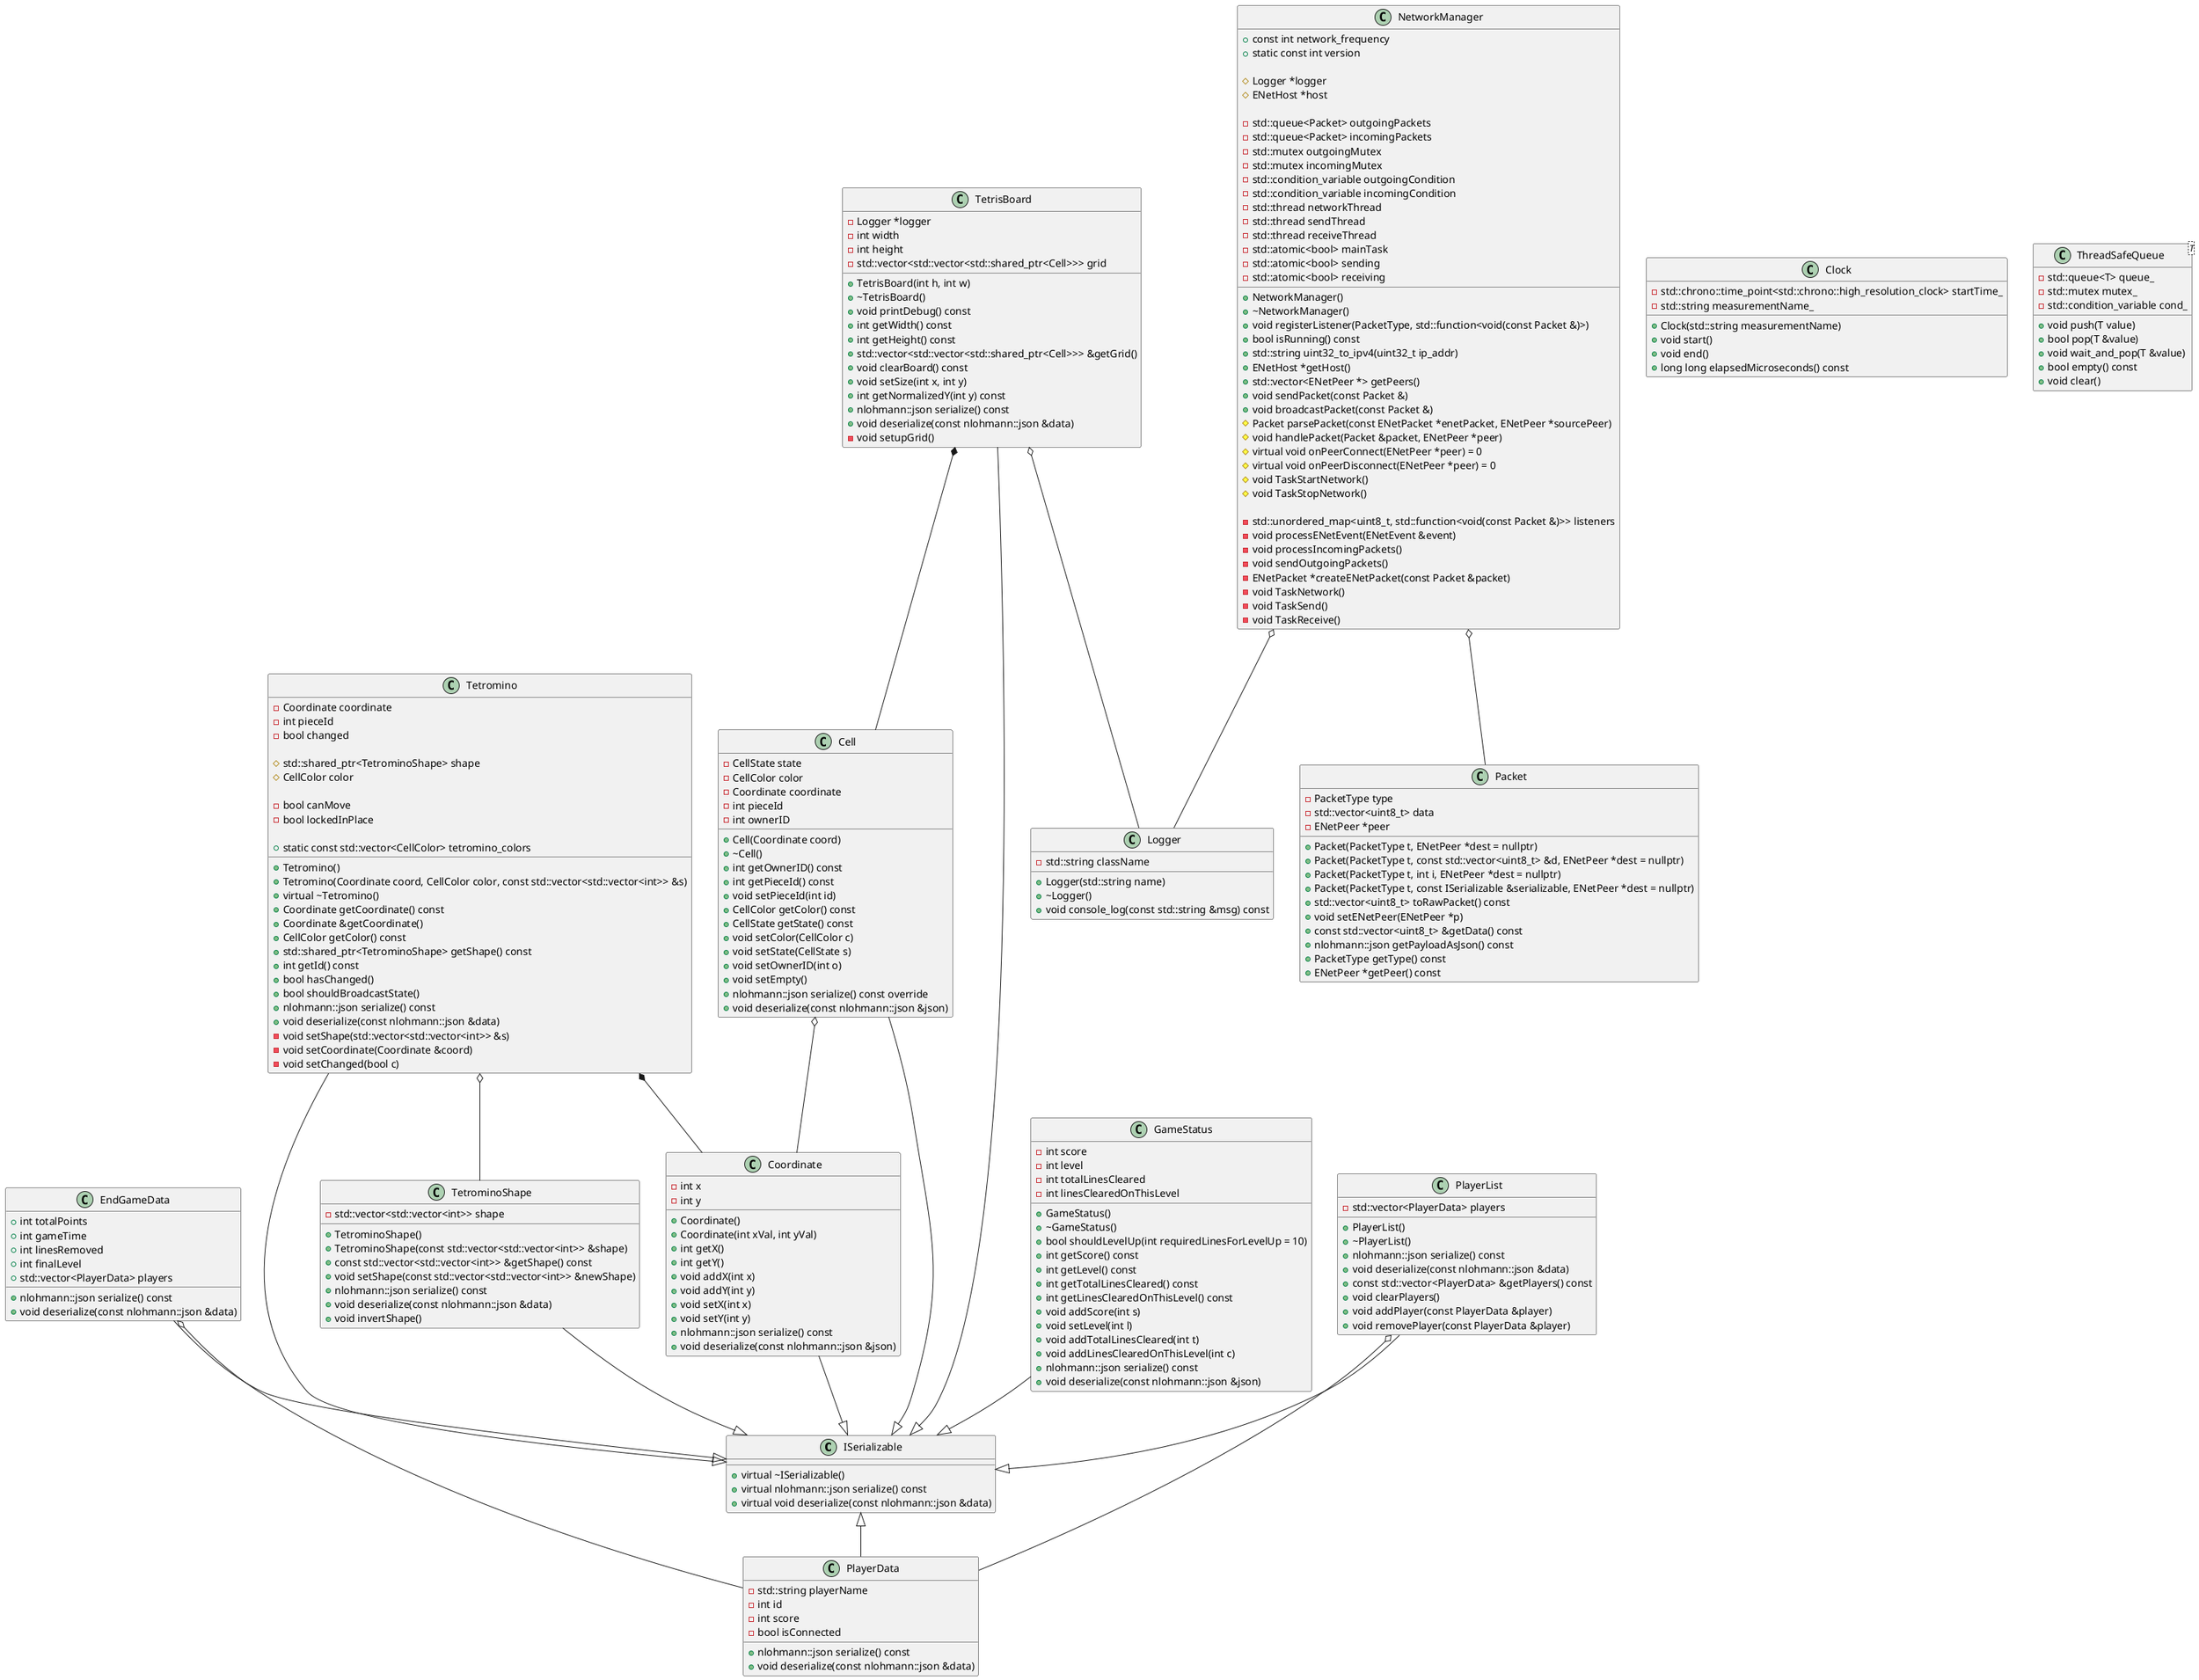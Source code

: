 @startuml

class ISerializable {
    +virtual ~ISerializable()
    +virtual nlohmann::json serialize() const
    +virtual void deserialize(const nlohmann::json &data)
}

' class nlohmann::json {
    
' }

class Cell {

    -CellState state
    -CellColor color
    -Coordinate coordinate
    -int pieceId
    -int ownerID

    +Cell(Coordinate coord)
    +~Cell()
    +int getOwnerID() const
    +int getPieceId() const
    +void setPieceId(int id)
    +CellColor getColor() const
    +CellState getState() const
    +void setColor(CellColor c)
    +void setState(CellState s)
    +void setOwnerID(int o)
    +void setEmpty()
    +nlohmann::json serialize() const override
    +void deserialize(const nlohmann::json &json)
}

Cell --|> ISerializable 
Cell o-- Coordinate

class Clock {
    + Clock(std::string measurementName)
    + void start()
    + void end()
    + long long elapsedMicroseconds() const

    - std::chrono::time_point<std::chrono::high_resolution_clock> startTime_
    - std::string measurementName_
}

class Coordinate {
    + Coordinate()
    + Coordinate(int xVal, int yVal)
    + int getX()
    + int getY()
    + void addX(int x)
    + void addY(int y)
    + void setX(int x)
    + void setY(int y)
    + nlohmann::json serialize() const
    + void deserialize(const nlohmann::json &json)

    - int x
    - int y
}

Coordinate --|> ISerializable
' Coordinate ..> nlohmann::json

class EndGameData {
    + int totalPoints
    + int gameTime
    + int linesRemoved
    + int finalLevel
    + std::vector<PlayerData> players
    + nlohmann::json serialize() const
    + void deserialize(const nlohmann::json &data)
}

EndGameData --|> ISerializable 
EndGameData o-- PlayerData
' EndGameData ..> nlohmann::json

class GameStatus {
    + GameStatus()
    + ~GameStatus()
    + bool shouldLevelUp(int requiredLinesForLevelUp = 10)
    + int getScore() const
    + int getLevel() const
    + int getTotalLinesCleared() const
    + int getLinesClearedOnThisLevel() const
    + void addScore(int s)
    + void setLevel(int l)
    + void addTotalLinesCleared(int t)
    + void addLinesClearedOnThisLevel(int c)
    + nlohmann::json serialize() const
    + void deserialize(const nlohmann::json &json)

    - int score
    - int level
    - int totalLinesCleared
    - int linesClearedOnThisLevel
}

GameStatus --|> ISerializable
' GameStatus ..> nlohmann::json


class Logger {
    + Logger(std::string name)
    + ~Logger()
    + void console_log(const std::string &msg) const
    - std::string className
}

class NetworkManager {
    + const int network_frequency
    + static const int version
    + NetworkManager()
    + ~NetworkManager()
    + void registerListener(PacketType, std::function<void(const Packet &)>)
    + bool isRunning() const
    + std::string uint32_to_ipv4(uint32_t ip_addr)
    + ENetHost *getHost()
    + std::vector<ENetPeer *> getPeers()
    + void sendPacket(const Packet &)
    + void broadcastPacket(const Packet &)

    # Logger *logger
    # ENetHost *host
    # Packet parsePacket(const ENetPacket *enetPacket, ENetPeer *sourcePeer)
    # void handlePacket(Packet &packet, ENetPeer *peer)
    # virtual void onPeerConnect(ENetPeer *peer) = 0
    # virtual void onPeerDisconnect(ENetPeer *peer) = 0
    # void TaskStartNetwork()
    # void TaskStopNetwork()

    - std::unordered_map<uint8_t, std::function<void(const Packet &)>> listeners
    - std::queue<Packet> outgoingPackets
    - std::queue<Packet> incomingPackets
    - std::mutex outgoingMutex
    - std::mutex incomingMutex
    - std::condition_variable outgoingCondition
    - std::condition_variable incomingCondition
    - std::thread networkThread
    - std::thread sendThread
    - std::thread receiveThread
    - std::atomic<bool> mainTask
    - std::atomic<bool> sending
    - std::atomic<bool> receiving

    - void processENetEvent(ENetEvent &event)
    - void processIncomingPackets()
    - void sendOutgoingPackets()
    - ENetPacket *createENetPacket(const Packet &packet)
    - void TaskNetwork()
    - void TaskSend()
    - void TaskReceive()
}

NetworkManager o-- Logger
NetworkManager o-- Packet
' NetworkManager ..> nlohmann::json

class Packet {
    + Packet(PacketType t, ENetPeer *dest = nullptr)
    + Packet(PacketType t, const std::vector<uint8_t> &d, ENetPeer *dest = nullptr)
    + Packet(PacketType t, int i, ENetPeer *dest = nullptr)
    + Packet(PacketType t, const ISerializable &serializable, ENetPeer *dest = nullptr)
    + std::vector<uint8_t> toRawPacket() const
    + void setENetPeer(ENetPeer *p)
    + const std::vector<uint8_t> &getData() const
    + nlohmann::json getPayloadAsJson() const
    + PacketType getType() const
    + ENetPeer *getPeer() const

    - PacketType type
    - std::vector<uint8_t> data
    - ENetPeer *peer
}

' Packet ..> nlohmann::json

class PlayerData extends ISerializable {
    + nlohmann::json serialize() const
    + void deserialize(const nlohmann::json &data)

    - std::string playerName
    - int id
    - int score
    - bool isConnected
}

class PlayerList {
    + PlayerList()
    + ~PlayerList()
    + nlohmann::json serialize() const
    + void deserialize(const nlohmann::json &data)
    + const std::vector<PlayerData> &getPlayers() const
    + void clearPlayers()
    + void addPlayer(const PlayerData &player)
    + void removePlayer(const PlayerData &player)

    - std::vector<PlayerData> players
}

PlayerList --|> ISerializable
PlayerList o-- PlayerData

class TetrisBoard {
    + TetrisBoard(int h, int w)
    + ~TetrisBoard()
    + void printDebug() const
    + int getWidth() const
    + int getHeight() const
    + std::vector<std::vector<std::shared_ptr<Cell>>> &getGrid()
    + void clearBoard() const
    + void setSize(int x, int y)
    + int getNormalizedY(int y) const
    + nlohmann::json serialize() const
    + void deserialize(const nlohmann::json &data)

    - Logger *logger
    - int width
    - int height
    - std::vector<std::vector<std::shared_ptr<Cell>>> grid
    - void setupGrid()
}

TetrisBoard --|> ISerializable
TetrisBoard *-- Cell
TetrisBoard o-- Logger

class Tetromino {
    + Tetromino()
    + Tetromino(Coordinate coord, CellColor color, const std::vector<std::vector<int>> &s)
    + virtual ~Tetromino()
    + Coordinate getCoordinate() const
    + Coordinate &getCoordinate()
    + CellColor getColor() const
    + std::shared_ptr<TetrominoShape> getShape() const
    + int getId() const
    + bool hasChanged()
    + bool shouldBroadcastState()
    + nlohmann::json serialize() const
    + void deserialize(const nlohmann::json &data)

    - Coordinate coordinate
    - int pieceId
    - bool changed
    - void setShape(std::vector<std::vector<int>> &s)
    - void setCoordinate(Coordinate &coord)
    - void setChanged(bool c)

    # std::shared_ptr<TetrominoShape> shape
    # CellColor color

    - bool canMove
    - bool lockedInPlace

    + static const std::vector<CellColor> tetromino_colors
}

Tetromino --|> ISerializable
Tetromino *-- Coordinate
Tetromino o-- TetrominoShape

class TetrominoShape {
    + TetrominoShape()
    + TetrominoShape(const std::vector<std::vector<int>> &shape)
    + const std::vector<std::vector<int>> &getShape() const
    + void setShape(const std::vector<std::vector<int>> &newShape)
    + nlohmann::json serialize() const
    + void deserialize(const nlohmann::json &data)
    + void invertShape()

    - std::vector<std::vector<int>> shape
}

TetrominoShape --|> ISerializable


class ThreadSafeQueue <T>{
    + void push(T value)
    + bool pop(T &value)
    + void wait_and_pop(T &value)
    + bool empty() const
    + void clear()

    - std::queue<T> queue_
    - std::mutex mutex_
    - std::condition_variable cond_
}

@enduml